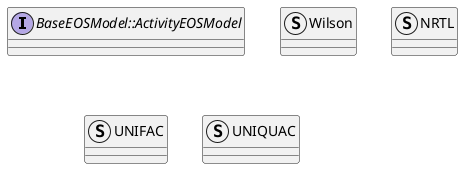 @startuml activity_eos_class_diagrams

Interface BaseEOSModel::ActivityEOSModel {

}

Struct Wilson {

}

Struct NRTL {

}

Struct UNIFAC {

}

Struct UNIQUAC {

}



@enduml
